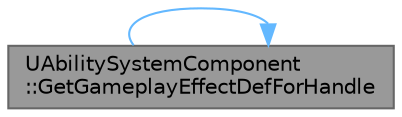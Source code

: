 digraph "UAbilitySystemComponent::GetGameplayEffectDefForHandle"
{
 // INTERACTIVE_SVG=YES
 // LATEX_PDF_SIZE
  bgcolor="transparent";
  edge [fontname=Helvetica,fontsize=10,labelfontname=Helvetica,labelfontsize=10];
  node [fontname=Helvetica,fontsize=10,shape=box,height=0.2,width=0.4];
  rankdir="LR";
  Node1 [id="Node000001",label="UAbilitySystemComponent\l::GetGameplayEffectDefForHandle",height=0.2,width=0.4,color="gray40", fillcolor="grey60", style="filled", fontcolor="black",tooltip="Gets the FActiveGameplayEffect based on the passed in Handle."];
  Node1 -> Node1 [id="edge1_Node000001_Node000001",color="steelblue1",style="solid",tooltip=" "];
}
